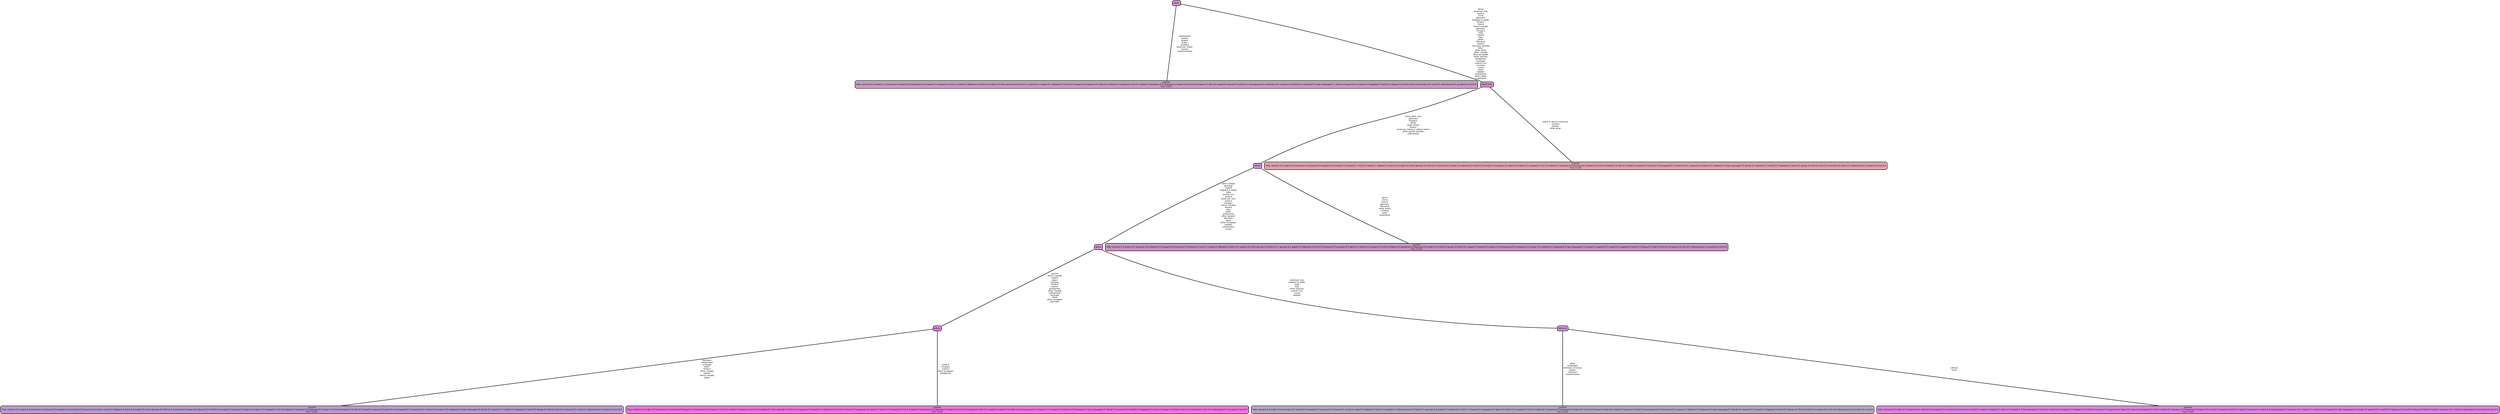 graph Tree {
node [shape=box, style="filled, rounded",color="black",penwidth="3",fontcolor="black",                 fontname=helvetica] ;
graph [ranksep="0 equally", splines=straight,                 bgcolor=transparent, dpi=200] ;
edge [fontname=helvetica, color=black] ;
0 [label="spanish
Prob: amharic:0.0 arabic:0.1 armenian:0.0 ashanti:0.0 bengali:0.0 burmese:0.0 chinese:0.0 chuj:0.0 creole:0.0 dakota:0.0 dutch:0.0 english:0.0 farsi-persian:0.0 french:0.1 german:0.1 greek:0.1 hebrew:0.0 hindi:0.0 hmong:0.0 hungarian:0.0 igbo:0.0 indian:0.0 inupiaq:0.0 irish:0.0 italian:0.0 jamaican:0.0 japanese:0.0 kaien:0.0 kiche:0.0 korean:0.0 latin:0.0 nepali:0.0 paiute:0.0 polish:0.0 portuguese:0.0 romanian:0.0 russian:0.0 serbian:0.0 shawnee:0.0 sign language:0.1 slovak:0.0 spanish:0.4 swahili:0.0 tagalog:0.0 tamil:0.0 telugu:0.0 thai:0.0 twi:0.0 ukranian:0.0 urdu:0.0 vietnamese:0.0 yoruba:0.0 zuni:0.0
Frac: 0.097", fillcolor="#c69bc0"] ;
1 [label="ethnic", fillcolor="#d18fca"] ;
2 [label="spanish
Prob: amharic:0.0 arabic:0.0 armenian:0.0 ashanti:0.0 bengali:0.0 burmese:0.0 chinese:0.0 chuj:0.0 creole:0.0 dakota:0.0 dutch:0.0 english:0.0 farsi-persian:0.0 french:0.2 german:0.0 greek:0.0 hebrew:0.0 hindi:0.0 hmong:0.0 hungarian:0.0 igbo:0.0 indian:0.0 inupiaq:0.0 irish:0.0 italian:0.0 jamaican:0.0 japanese:0.0 kaien:0.0 kiche:0.0 korean:0.0 latin:0.0 nepali:0.0 paiute:0.0 polish:0.0 portuguese:0.1 romanian:0.0 russian:0.0 serbian:0.0 shawnee:0.0 sign language:0.0 slovak:0.0 spanish:0.5 swahili:0.0 tagalog:0.0 tamil:0.0 telugu:0.0 thai:0.0 twi:0.0 ukranian:0.0 urdu:0.0 vietnamese:0.0 yoruba:0.0 zuni:0.0
Frac: 0.092", fillcolor="#bd97cf"] ;
3 [label="ethnic", fillcolor="#de7fdb"] ;
4 [label="spanish
Prob: amharic:0.0 arabic:0.0 armenian:0.0 ashanti:0.0 bengali:0.0 burmese:0.0 chinese:0.0 chuj:0.0 creole:0.0 dakota:0.0 dutch:0.0 english:0.1 farsi-persian:0.0 french:0.0 german:0.0 greek:0.0 hebrew:0.0 hindi:0.0 hmong:0.0 hungarian:0.0 igbo:0.0 indian:0.0 inupiaq:0.0 irish:0.0 italian:0.0 jamaican:0.0 japanese:0.0 kaien:0.0 kiche:0.0 korean:0.0 latin:0.0 nepali:0.0 paiute:0.0 polish:0.0 portuguese:0.0 romanian:0.0 russian:0.0 serbian:0.0 shawnee:0.0 sign language:0.0 slovak:0.0 spanish:0.8 swahili:0.0 tagalog:0.0 tamil:0.0 telugu:0.0 thai:0.0 twi:0.0 ukranian:0.0 urdu:0.0 vietnamese:0.0 yoruba:0.0 zuni:0.0
Frac: 0.223", fillcolor="#eb75e0"] ;
5 [label="ethnic", fillcolor="#d587d7"] ;
6 [label="spanish
Prob: amharic:0.0 arabic:0.0 armenian:0.0 ashanti:0.0 bengali:0.0 burmese:0.0 chinese:0.0 chuj:0.0 creole:0.0 dakota:0.0 dutch:0.0 english:0.1 farsi-persian:0.0 french:0.1 german:0.0 greek:0.0 hebrew:0.0 hindi:0.1 hmong:0.0 hungarian:0.0 igbo:0.0 indian:0.0 inupiaq:0.0 irish:0.0 italian:0.1 jamaican:0.0 japanese:0.0 kaien:0.0 kiche:0.0 korean:0.0 latin:0.0 nepali:0.0 paiute:0.0 polish:0.0 portuguese:0.0 romanian:0.0 russian:0.1 serbian:0.0 shawnee:0.0 sign language:0.0 slovak:0.0 spanish:0.3 swahili:0.0 tagalog:0.0 tamil:0.0 telugu:0.0 thai:0.0 twi:0.0 ukranian:0.0 urdu:0.0 vietnamese:0.0 yoruba:0.0 zuni:0.0
Frac: 0.101", fillcolor="#b2a5c7"] ;
7 [label="RELIG16", fillcolor="#c794d2"] ;
8 [label="spanish
Prob: amharic:0.0 arabic:0.0 armenian:0.0 ashanti:0.0 bengali:0.0 burmese:0.0 chinese:0.0 chuj:0.0 creole:0.0 dakota:0.0 dutch:0.0 english:0.1 farsi-persian:0.0 french:0.0 german:0.0 greek:0.0 hebrew:0.0 hindi:0.0 hmong:0.0 hungarian:0.0 igbo:0.0 indian:0.0 inupiaq:0.0 irish:0.0 italian:0.1 jamaican:0.0 japanese:0.0 kaien:0.0 kiche:0.0 korean:0.0 latin:0.0 nepali:0.0 paiute:0.0 polish:0.0 portuguese:0.0 romanian:0.0 russian:0.1 serbian:0.0 shawnee:0.0 sign language:0.0 slovak:0.0 spanish:0.6 swahili:0.0 tagalog:0.0 tamil:0.0 telugu:0.0 thai:0.0 twi:0.0 ukranian:0.0 urdu:0.0 vietnamese:0.0 yoruba:0.0 zuni:0.0
Frac: 0.106", fillcolor="#db83dc"] ;
9 [label="ethnic", fillcolor="#d18ad0"] ;
10 [label="spanish
Prob: amharic:0.0 arabic:0.0 armenian:0.0 ashanti:0.0 bengali:0.0 burmese:0.0 chinese:0.0 chuj:0.0 creole:0.0 dakota:0.0 dutch:0.0 english:0.0 farsi-persian:0.0 french:0.1 german:0.1 greek:0.0 hebrew:0.0 hindi:0.0 hmong:0.0 hungarian:0.0 igbo:0.0 indian:0.0 inupiaq:0.0 irish:0.0 italian:0.0 jamaican:0.0 japanese:0.0 kaien:0.0 kiche:0.0 korean:0.0 latin:0.0 nepali:0.0 paiute:0.0 polish:0.0 portuguese:0.0 romanian:0.0 russian:0.0 serbian:0.0 shawnee:0.0 sign language:0.0 slovak:0.0 spanish:0.5 swahili:0.0 tagalog:0.0 tamil:0.0 telugu:0.0 thai:0.0 twi:0.0 ukranian:0.0 urdu:0.0 vietnamese:0.0 yoruba:0.0 zuni:0.0
Frac: 0.226", fillcolor="#c892c1"] ;
11 [label="RACECEN1", fillcolor="#d38ecb"] ;
12 [label="spanish
Prob: amharic:0.0 arabic:0.0 armenian:0.0 ashanti:0.0 bengali:0.0 burmese:0.0 chinese:0.1 chuj:0.0 creole:0.1 dakota:0.0 dutch:0.0 english:0.0 farsi-persian:0.0 french:0.0 german:0.0 greek:0.0 hebrew:0.0 hindi:0.0 hmong:0.0 hungarian:0.0 igbo:0.0 indian:0.0 inupiaq:0.0 irish:0.0 italian:0.0 jamaican:0.0 japanese:0.0 kaien:0.0 kiche:0.0 korean:0.0 latin:0.0 nepali:0.0 paiute:0.0 polish:0.0 portuguese:0.0 romanian:0.0 russian:0.0 serbian:0.0 shawnee:0.0 sign language:0.0 slovak:0.0 spanish:0.4 swahili:0.0 tagalog:0.0 tamil:0.0 telugu:0.0 thai:0.0 twi:0.0 ukranian:0.0 urdu:0.0 vietnamese:0.0 yoruba:0.0 zuni:0.0
Frac: 0.156", fillcolor="#dba1b0"] ;
1 -- 0 [label=" netherlands\n poland\n greece\n arabic\n scotland\n american indian\n norway\n czechoslovakia",penwidth=3] ;
1 -- 11 [label=" africa\n american only\n austria\n china\n denmark\n england & wales\n finland\n france\n french canada\n germany\n hungary\n india\n ireland\n italy\n japan\n lithuania\n mexico\n non-span windies\n other\n other asian\n other canada\n other european\n other spanish\n philippines\n portugal\n puerto rico\n rumania\n russia\n spain\n sweden\n switzerland\n west indies\n yugoslavia",penwidth=3] ;
3 -- 2 [label=" denmark\n switzerland\n portugal\n other\n finland\n other canada\n ireland\n french canada\n japan",penwidth=3] ;
3 -- 4 [label=" austria\n hungary\n mexico\n other european\n philippines",penwidth=3] ;
5 -- 3 [label=" austria\n french canada\n ireland\n japan\n hungary\n finland\n mexico\n philippines\n other canada\n switzerland\n portugal\n other\n other european\n denmark",penwidth=3] ;
5 -- 7 [label=" american only\n england & wales\n india\n italy\n other spanish\n puerto rico\n russia\n sweden",penwidth=3] ;
7 -- 6 [label=" other\n protestant\n orthodox-christian\n jewish\n hinduism\n moslem/islam",penwidth=3] ;
7 -- 8 [label=" catholic\n none",penwidth=3] ;
9 -- 5 [label=" other canada\n portugal\n ireland\n england & wales\n india\n puerto rico\n austria\n american only\n mexico\n hungary\n french canada\n finland\n italy\n other\n philippines\n other spanish\n denmark\n japan\n other european\n sweden\n switzerland\n russia",penwidth=3] ;
9 -- 10 [label=" africa\n china\n france\n germany\n lithuania\n other asian\n rumania\n spain\n yugoslavia",penwidth=3] ;
11 -- 9 [label=" some other race\n japanese\n hispanic\n white\n asian indian\n filipino\n american indian or alaska native\n other pacific islander\n vietnamese",penwidth=3] ;
11 -- 12 [label=" black or african american\n chinese\n korean\n other asian",penwidth=3] ;
{rank = same;}}